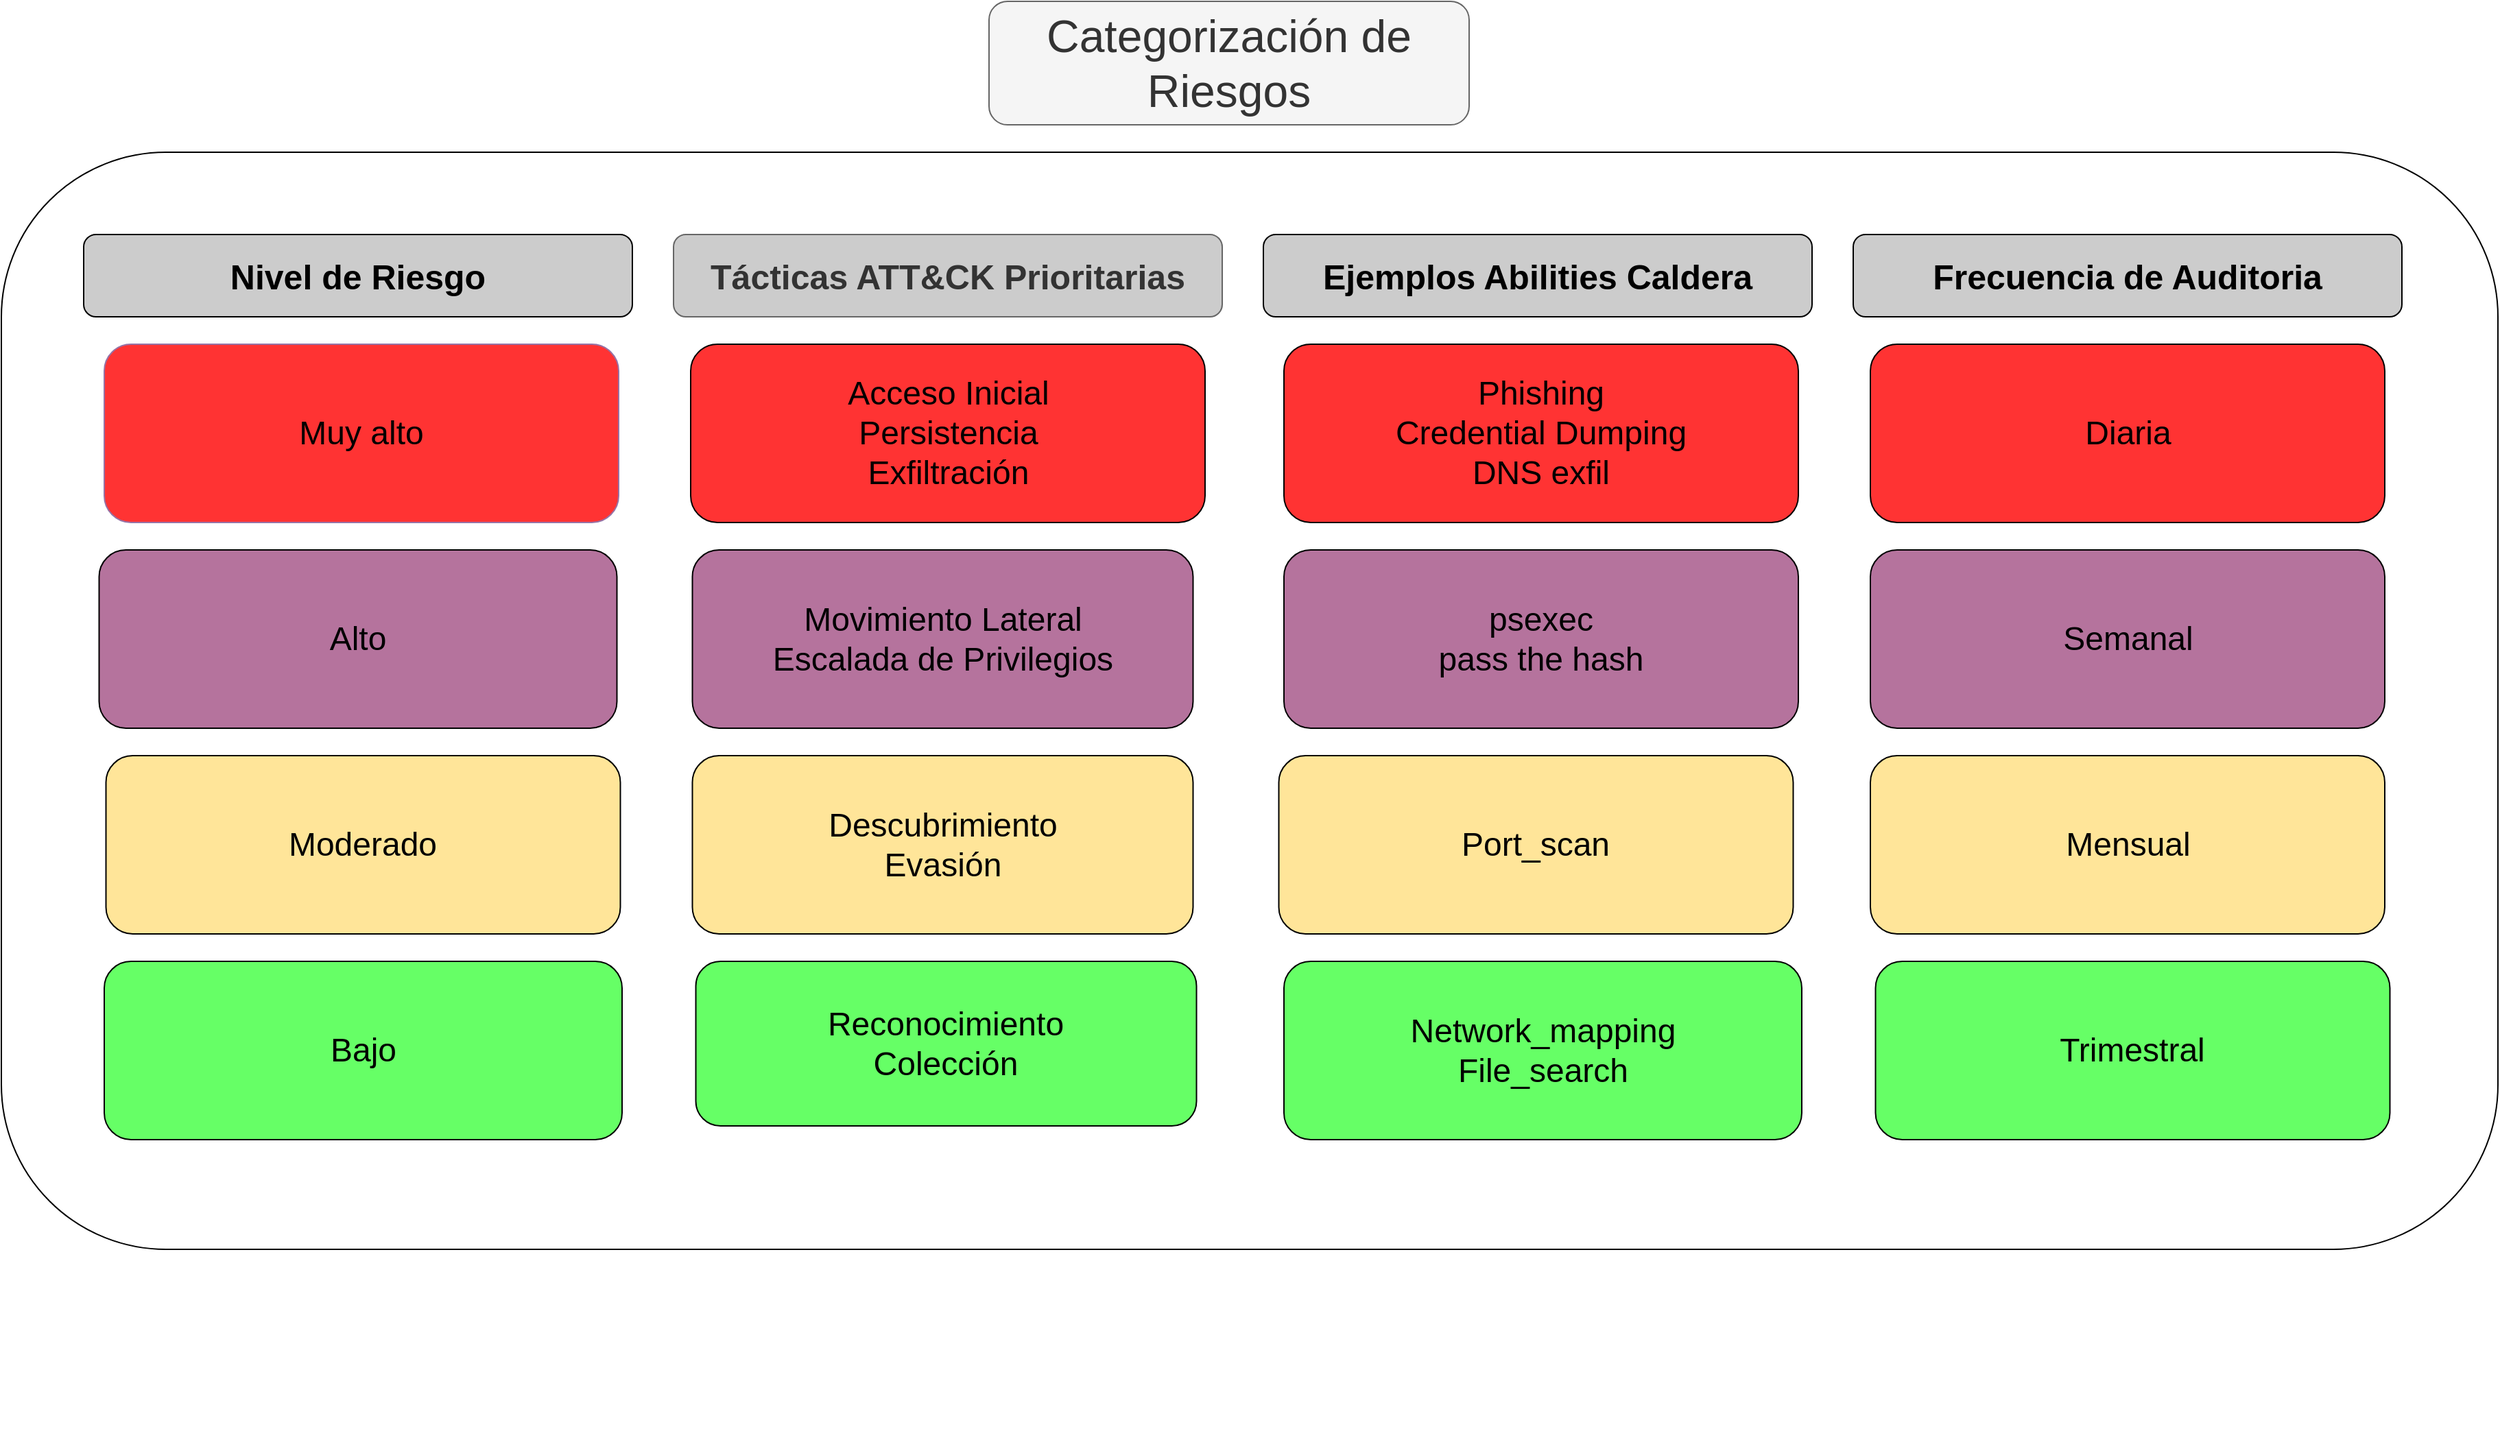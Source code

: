 <mxfile version="26.1.1">
  <diagram name="Page-1" id="qHQKeOQHRoxzviN24Zjn">
    <mxGraphModel dx="2040" dy="2514" grid="1" gridSize="10" guides="1" tooltips="1" connect="1" arrows="1" fold="1" page="1" pageScale="1" pageWidth="850" pageHeight="1100" math="0" shadow="0">
      <root>
        <mxCell id="0" />
        <mxCell id="1" parent="0" />
        <mxCell id="yGHgKscru1os9skhGZFk-1" value="" style="group" parent="1" vertex="1" connectable="0">
          <mxGeometry y="210" width="1820" height="930" as="geometry" />
        </mxCell>
        <mxCell id="yGHgKscru1os9skhGZFk-2" value="" style="rounded=1;whiteSpace=wrap;html=1;" parent="yGHgKscru1os9skhGZFk-1" vertex="1">
          <mxGeometry width="1820" height="800" as="geometry" />
        </mxCell>
        <mxCell id="yGHgKscru1os9skhGZFk-3" value="&lt;b&gt;&lt;font style=&quot;font-size: 25px;&quot;&gt;Tácticas ATT&amp;amp;CK Prioritarias&lt;/font&gt;&lt;/b&gt;" style="rounded=1;whiteSpace=wrap;html=1;fillColor=#CCCCCC;strokeColor=#666666;fontColor=#333333;" parent="yGHgKscru1os9skhGZFk-1" vertex="1">
          <mxGeometry x="490" y="60" width="400" height="60" as="geometry" />
        </mxCell>
        <mxCell id="yGHgKscru1os9skhGZFk-4" value="&lt;font style=&quot;font-size: 25px;&quot;&gt;Nivel de Riesgo&lt;/font&gt;" style="rounded=1;whiteSpace=wrap;html=1;fontStyle=1;fillColor=#CCCCCC;" parent="yGHgKscru1os9skhGZFk-1" vertex="1">
          <mxGeometry x="60" y="60" width="400" height="60" as="geometry" />
        </mxCell>
        <mxCell id="yGHgKscru1os9skhGZFk-5" value="&lt;span style=&quot;font-size: 25px;&quot;&gt;&lt;b&gt;Ejemplos Abilities Caldera&lt;/b&gt;&lt;/span&gt;" style="rounded=1;whiteSpace=wrap;html=1;fillColor=#CCCCCC;" parent="yGHgKscru1os9skhGZFk-1" vertex="1">
          <mxGeometry x="920" y="60" width="400" height="60" as="geometry" />
        </mxCell>
        <mxCell id="yGHgKscru1os9skhGZFk-6" value="&lt;span style=&quot;font-weight: 700;&quot;&gt;&lt;font style=&quot;font-size: 25px;&quot;&gt;Frecuencia de Auditoria&lt;/font&gt;&lt;/span&gt;" style="rounded=1;whiteSpace=wrap;html=1;fillColor=#CCCCCC;" parent="yGHgKscru1os9skhGZFk-1" vertex="1">
          <mxGeometry x="1350" y="60" width="400" height="60" as="geometry" />
        </mxCell>
        <mxCell id="yGHgKscru1os9skhGZFk-7" value="&lt;font style=&quot;font-size: 24px;&quot;&gt;Acceso Inicial&lt;/font&gt;&lt;div&gt;&lt;font style=&quot;font-size: 24px;&quot;&gt;Persistencia&lt;/font&gt;&lt;/div&gt;&lt;div&gt;&lt;font style=&quot;font-size: 24px;&quot;&gt;Exfiltración&lt;/font&gt;&lt;/div&gt;" style="rounded=1;whiteSpace=wrap;html=1;fillColor=light-dark(#FF3333,#392F3F);" parent="yGHgKscru1os9skhGZFk-1" vertex="1">
          <mxGeometry x="502.5" y="140" width="375" height="130" as="geometry" />
        </mxCell>
        <mxCell id="yGHgKscru1os9skhGZFk-8" value="&lt;font style=&quot;font-size: 24px;&quot;&gt;Movimiento Lateral&lt;/font&gt;&lt;div&gt;&lt;font style=&quot;font-size: 24px;&quot;&gt;Escalada de Privilegios&lt;/font&gt;&lt;/div&gt;" style="rounded=1;whiteSpace=wrap;html=1;fillColor=light-dark(#B5739D,#512D2B);" parent="yGHgKscru1os9skhGZFk-1" vertex="1">
          <mxGeometry x="503.75" y="290" width="365" height="130" as="geometry" />
        </mxCell>
        <mxCell id="yGHgKscru1os9skhGZFk-9" value="&lt;font style=&quot;font-size: 24px;&quot;&gt;Descubrimiento&lt;/font&gt;&lt;div&gt;&lt;font style=&quot;font-size: 24px;&quot;&gt;Evasión&lt;/font&gt;&lt;/div&gt;" style="rounded=1;whiteSpace=wrap;html=1;fillColor=light-dark(#FFE599,#392F3F);" parent="yGHgKscru1os9skhGZFk-1" vertex="1">
          <mxGeometry x="503.75" y="440" width="365" height="130" as="geometry" />
        </mxCell>
        <mxCell id="yGHgKscru1os9skhGZFk-11" value="&lt;font style=&quot;font-size: 24px;&quot;&gt;Reconocimiento&lt;/font&gt;&lt;div&gt;&lt;font style=&quot;font-size: 24px;&quot;&gt;Colección&lt;/font&gt;&lt;/div&gt;" style="rounded=1;whiteSpace=wrap;html=1;fillColor=light-dark(#66FF66,#512D2B);" parent="yGHgKscru1os9skhGZFk-1" vertex="1">
          <mxGeometry x="506.25" y="590" width="365" height="120" as="geometry" />
        </mxCell>
        <mxCell id="yGHgKscru1os9skhGZFk-12" value="" style="group;" parent="yGHgKscru1os9skhGZFk-1" vertex="1" connectable="0">
          <mxGeometry x="75" y="140" width="375" height="130" as="geometry" />
        </mxCell>
        <mxCell id="yGHgKscru1os9skhGZFk-13" value="&lt;font size=&quot;5&quot;&gt;Muy alto&lt;/font&gt;" style="rounded=1;whiteSpace=wrap;html=1;fillColor=light-dark(#FF3333,#392F3F);strokeColor=#9673a6;" parent="yGHgKscru1os9skhGZFk-12" vertex="1">
          <mxGeometry width="375.0" height="130" as="geometry" />
        </mxCell>
        <mxCell id="yGHgKscru1os9skhGZFk-14" value="" style="group" parent="yGHgKscru1os9skhGZFk-1" vertex="1" connectable="0">
          <mxGeometry x="76.25" y="440" width="375" height="130" as="geometry" />
        </mxCell>
        <mxCell id="yGHgKscru1os9skhGZFk-15" value="&lt;font style=&quot;font-size: 24px;&quot;&gt;Moderado&lt;/font&gt;" style="rounded=1;whiteSpace=wrap;html=1;fillColor=light-dark(#FFE599,#392F3F);strokeColor=#000000;" parent="yGHgKscru1os9skhGZFk-14" vertex="1">
          <mxGeometry width="375" height="130" as="geometry" />
        </mxCell>
        <mxCell id="yGHgKscru1os9skhGZFk-16" value="" style="group" parent="yGHgKscru1os9skhGZFk-1" vertex="1" connectable="0">
          <mxGeometry x="71.25" y="290" width="377.5" height="130" as="geometry" />
        </mxCell>
        <mxCell id="yGHgKscru1os9skhGZFk-17" value="&lt;font style=&quot;font-size: 24px;&quot;&gt;Alto&lt;/font&gt;" style="rounded=1;whiteSpace=wrap;html=1;fillColor=light-dark(#B5739D,#512D2B);strokeColor=#000000;" parent="yGHgKscru1os9skhGZFk-16" vertex="1">
          <mxGeometry width="377.5" height="130" as="geometry" />
        </mxCell>
        <mxCell id="yGHgKscru1os9skhGZFk-20" value="&lt;div&gt;&lt;font size=&quot;5&quot;&gt;Phishing&lt;/font&gt;&lt;/div&gt;&lt;div&gt;&lt;font size=&quot;5&quot;&gt;Credential Dumping&lt;/font&gt;&lt;/div&gt;&lt;div&gt;&lt;font size=&quot;5&quot;&gt;DNS&amp;nbsp;exfil&lt;/font&gt;&lt;/div&gt;" style="rounded=1;whiteSpace=wrap;html=1;fillColor=light-dark(#FF3333,#392F3F);" parent="yGHgKscru1os9skhGZFk-1" vertex="1">
          <mxGeometry x="935" y="140" width="375" height="130" as="geometry" />
        </mxCell>
        <mxCell id="yGHgKscru1os9skhGZFk-21" value="&lt;font size=&quot;5&quot;&gt;psexec&lt;/font&gt;&lt;div&gt;&lt;font size=&quot;5&quot;&gt;pass the hash&lt;/font&gt;&lt;/div&gt;" style="rounded=1;whiteSpace=wrap;html=1;fillColor=light-dark(#B5739D,#512D2B);" parent="yGHgKscru1os9skhGZFk-1" vertex="1">
          <mxGeometry x="935" y="290" width="375" height="130" as="geometry" />
        </mxCell>
        <mxCell id="yGHgKscru1os9skhGZFk-22" value="&lt;font size=&quot;5&quot;&gt;Port_scan&lt;/font&gt;" style="rounded=1;whiteSpace=wrap;html=1;fillColor=light-dark(#FFE599,#392F3F);" parent="yGHgKscru1os9skhGZFk-1" vertex="1">
          <mxGeometry x="931.25" y="440" width="375" height="130" as="geometry" />
        </mxCell>
        <mxCell id="yGHgKscru1os9skhGZFk-24" value="&lt;font size=&quot;5&quot;&gt;Network_mapping&lt;/font&gt;&lt;div&gt;&lt;font size=&quot;5&quot;&gt;File_search&lt;/font&gt;&lt;/div&gt;" style="rounded=1;whiteSpace=wrap;html=1;fillColor=light-dark(#66FF66,#512D2B);" parent="yGHgKscru1os9skhGZFk-1" vertex="1">
          <mxGeometry x="935" y="590" width="377.5" height="130" as="geometry" />
        </mxCell>
        <mxCell id="yGHgKscru1os9skhGZFk-25" value="" style="group" parent="yGHgKscru1os9skhGZFk-1" vertex="1" connectable="0">
          <mxGeometry x="75" y="590" width="377.5" height="130" as="geometry" />
        </mxCell>
        <mxCell id="yGHgKscru1os9skhGZFk-26" value="&lt;font style=&quot;font-size: 24px;&quot;&gt;Bajo&lt;/font&gt;" style="rounded=1;whiteSpace=wrap;html=1;fillColor=light-dark(#66FF66,#512D2B);strokeColor=#000000;" parent="yGHgKscru1os9skhGZFk-25" vertex="1">
          <mxGeometry width="377.5" height="130" as="geometry" />
        </mxCell>
        <mxCell id="yGHgKscru1os9skhGZFk-27" value="&lt;font size=&quot;5&quot;&gt;Diaria&lt;/font&gt;" style="rounded=1;whiteSpace=wrap;html=1;fillColor=light-dark(#FF3333,#392F3F);" parent="yGHgKscru1os9skhGZFk-1" vertex="1">
          <mxGeometry x="1362.5" y="140" width="375" height="130" as="geometry" />
        </mxCell>
        <mxCell id="yGHgKscru1os9skhGZFk-28" value="&lt;font size=&quot;5&quot;&gt;Semanal&lt;/font&gt;" style="rounded=1;whiteSpace=wrap;html=1;fillColor=light-dark(#B5739D,#512D2B);" parent="yGHgKscru1os9skhGZFk-1" vertex="1">
          <mxGeometry x="1362.5" y="290" width="375" height="130" as="geometry" />
        </mxCell>
        <mxCell id="yGHgKscru1os9skhGZFk-29" value="&lt;div&gt;&lt;font size=&quot;5&quot;&gt;Mensual&lt;/font&gt;&lt;/div&gt;" style="rounded=1;whiteSpace=wrap;html=1;fillColor=light-dark(#FFE599,#392F3F);" parent="yGHgKscru1os9skhGZFk-1" vertex="1">
          <mxGeometry x="1362.5" y="440" width="375" height="130" as="geometry" />
        </mxCell>
        <mxCell id="yGHgKscru1os9skhGZFk-31" value="&lt;font size=&quot;5&quot;&gt;Trimestral&lt;/font&gt;" style="rounded=1;whiteSpace=wrap;html=1;fillColor=light-dark(#66FF66,#512D2B);" parent="yGHgKscru1os9skhGZFk-1" vertex="1">
          <mxGeometry x="1366.25" y="590" width="375" height="130" as="geometry" />
        </mxCell>
        <mxCell id="FZZGLzmGfjNay8KPiV7Y-1" value="&lt;font style=&quot;font-size: 33px;&quot;&gt;Categorización de Riesgos&lt;/font&gt;" style="rounded=1;whiteSpace=wrap;html=1;fillColor=#f5f5f5;fontColor=#333333;strokeColor=#666666;" vertex="1" parent="1">
          <mxGeometry x="720" y="100" width="350" height="90" as="geometry" />
        </mxCell>
      </root>
    </mxGraphModel>
  </diagram>
</mxfile>
